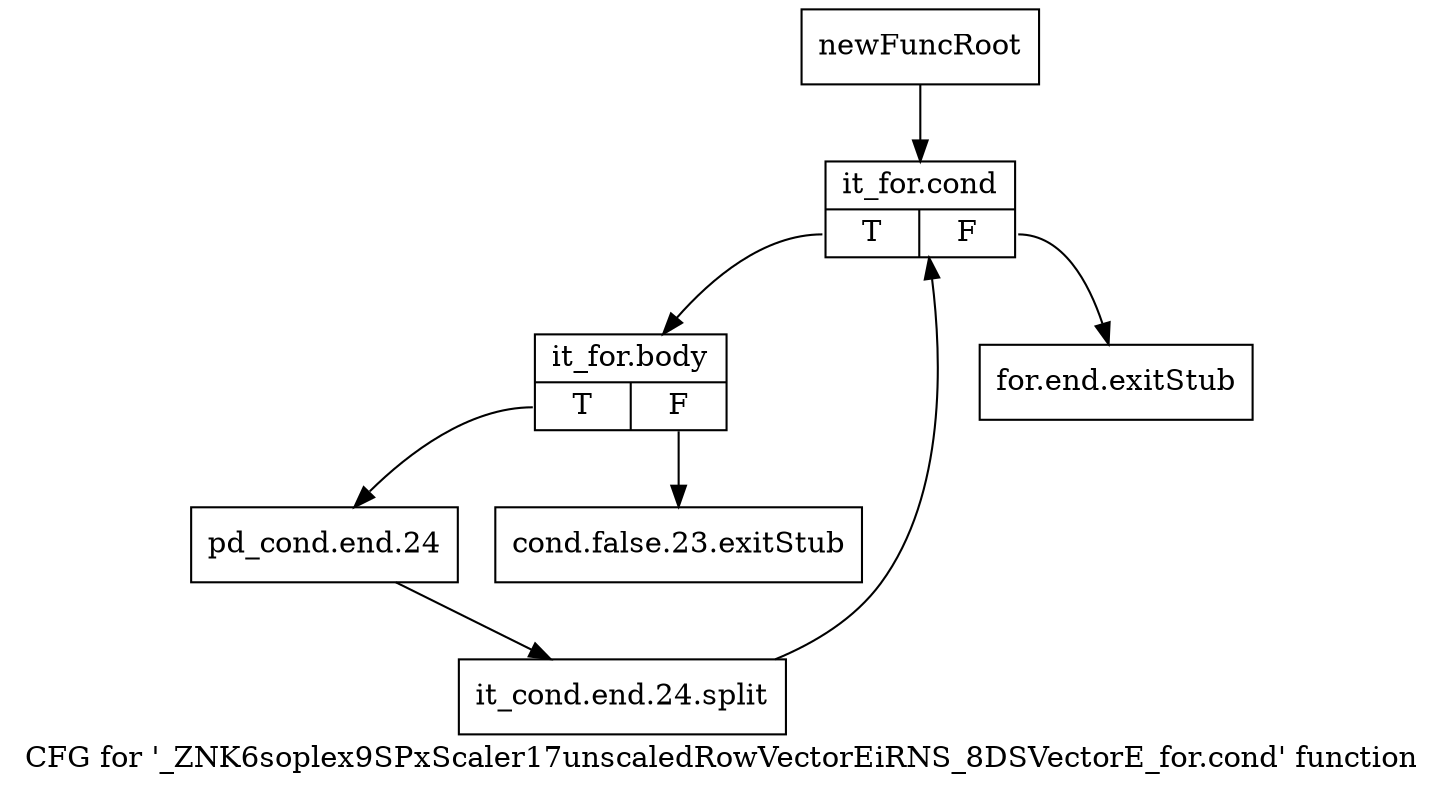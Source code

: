 digraph "CFG for '_ZNK6soplex9SPxScaler17unscaledRowVectorEiRNS_8DSVectorE_for.cond' function" {
	label="CFG for '_ZNK6soplex9SPxScaler17unscaledRowVectorEiRNS_8DSVectorE_for.cond' function";

	Node0x2ea3ae0 [shape=record,label="{newFuncRoot}"];
	Node0x2ea3ae0 -> Node0x2ea3bd0;
	Node0x2ea3b30 [shape=record,label="{for.end.exitStub}"];
	Node0x2ea3b80 [shape=record,label="{cond.false.23.exitStub}"];
	Node0x2ea3bd0 [shape=record,label="{it_for.cond|{<s0>T|<s1>F}}"];
	Node0x2ea3bd0:s0 -> Node0x2ea3c20;
	Node0x2ea3bd0:s1 -> Node0x2ea3b30;
	Node0x2ea3c20 [shape=record,label="{it_for.body|{<s0>T|<s1>F}}"];
	Node0x2ea3c20:s0 -> Node0x2ea3c70;
	Node0x2ea3c20:s1 -> Node0x2ea3b80;
	Node0x2ea3c70 [shape=record,label="{pd_cond.end.24}"];
	Node0x2ea3c70 -> Node0x34da890;
	Node0x34da890 [shape=record,label="{it_cond.end.24.split}"];
	Node0x34da890 -> Node0x2ea3bd0;
}
